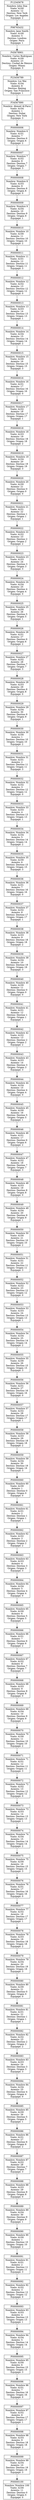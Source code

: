 digraph ListaPasajeros {
  node [shape=record];
  nodo0 [label="{{P12345678}|{Nombre: John Doe\nVuelo: A100\nAsiento: 12\nDestino: New York\nOrigen: Los Angeles\nEquipaje: 2}}"];
  nodo0 -> nodo1;
  nodo1 [label="{{P98765432}|{Nombre: Jane Smith\nVuelo: A100\nAsiento: 5\nDestino: Londres\nOrigen: Paris\nEquipaje: 1}}"];
  nodo1 -> nodo2;
  nodo2 [label="{{P45678901}|{Nombre: Carlos Rodríguez\nVuelo: A100\nAsiento: 23\nDestino: Ciudad de Mexico\nOrigen: Miami\nEquipaje: 0}}"];
  nodo2 -> nodo3;
  nodo3 [label="{{P23456789}|{Nombre: Liu Wei\nVuelo: A104\nAsiento: 8\nDestino: Beijing\nOrigen: San Francisco\nEquipaje: 1}}"];
  nodo3 -> nodo4;
  nodo4 [label="{{P34567890}|{Nombre: Ahmed Al-Farsi\nVuelo: A104\nAsiento: 1\nDestino: Dubai\nOrigen: New York\nEquipaje: 3}}"];
  nodo4 -> nodo5;
  nodo5 [label="{{P00000006}|{Nombre: Nombre 6\nVuelo: A101\nAsiento: 7\nDestino: Destino 6\nOrigen: Origen 6\nEquipaje: 2}}"];
  nodo5 -> nodo6;
  nodo6 [label="{{P00000007}|{Nombre: Nombre 7\nVuelo: A102\nAsiento: 8\nDestino: Destino 7\nOrigen: Origen 7\nEquipaje: 3}}"];
  nodo6 -> nodo7;
  nodo7 [label="{{P00000008}|{Nombre: Nombre 8\nVuelo: A103\nAsiento: 9\nDestino: Destino 8\nOrigen: Origen 8\nEquipaje: 0}}"];
  nodo7 -> nodo8;
  nodo8 [label="{{P00000009}|{Nombre: Nombre 9\nVuelo: A104\nAsiento: 10\nDestino: Destino 9\nOrigen: Origen 9\nEquipaje: 1}}"];
  nodo8 -> nodo9;
  nodo9 [label="{{P00000010}|{Nombre: Nombre 10\nVuelo: A100\nAsiento: 11\nDestino: Destino 10\nOrigen: Origen 10\nEquipaje: 2}}"];
  nodo9 -> nodo10;
  nodo10 [label="{{P00000011}|{Nombre: Nombre 11\nVuelo: A101\nAsiento: 12\nDestino: Destino 11\nOrigen: Origen 11\nEquipaje: 3}}"];
  nodo10 -> nodo11;
  nodo11 [label="{{P00000012}|{Nombre: Nombre 12\nVuelo: A102\nAsiento: 13\nDestino: Destino 12\nOrigen: Origen 12\nEquipaje: 0}}"];
  nodo11 -> nodo12;
  nodo12 [label="{{P00000013}|{Nombre: Nombre 13\nVuelo: A103\nAsiento: 14\nDestino: Destino 13\nOrigen: Origen 13\nEquipaje: 1}}"];
  nodo12 -> nodo13;
  nodo13 [label="{{P00000014}|{Nombre: Nombre 14\nVuelo: A104\nAsiento: 15\nDestino: Destino 14\nOrigen: Origen 14\nEquipaje: 2}}"];
  nodo13 -> nodo14;
  nodo14 [label="{{P00000015}|{Nombre: Nombre 15\nVuelo: A100\nAsiento: 16\nDestino: Destino 15\nOrigen: Origen 15\nEquipaje: 3}}"];
  nodo14 -> nodo15;
  nodo15 [label="{{P00000016}|{Nombre: Nombre 16\nVuelo: A101\nAsiento: 17\nDestino: Destino 16\nOrigen: Origen 16\nEquipaje: 0}}"];
  nodo15 -> nodo16;
  nodo16 [label="{{P00000017}|{Nombre: Nombre 17\nVuelo: A102\nAsiento: 18\nDestino: Destino 17\nOrigen: Origen 17\nEquipaje: 1}}"];
  nodo16 -> nodo17;
  nodo17 [label="{{P00000018}|{Nombre: Nombre 18\nVuelo: A103\nAsiento: 19\nDestino: Destino 18\nOrigen: Origen 18\nEquipaje: 2}}"];
  nodo17 -> nodo18;
  nodo18 [label="{{P00000019}|{Nombre: Nombre 19\nVuelo: A104\nAsiento: 20\nDestino: Destino 19\nOrigen: Origen 19\nEquipaje: 3}}"];
  nodo18 -> nodo19;
  nodo19 [label="{{P00000020}|{Nombre: Nombre 20\nVuelo: A100\nAsiento: 21\nDestino: Destino 0\nOrigen: Origen 0\nEquipaje: 0}}"];
  nodo19 -> nodo20;
  nodo20 [label="{{P00000021}|{Nombre: Nombre 21\nVuelo: A101\nAsiento: 22\nDestino: Destino 1\nOrigen: Origen 1\nEquipaje: 1}}"];
  nodo20 -> nodo21;
  nodo21 [label="{{P00000022}|{Nombre: Nombre 22\nVuelo: A102\nAsiento: 23\nDestino: Destino 2\nOrigen: Origen 2\nEquipaje: 2}}"];
  nodo21 -> nodo22;
  nodo22 [label="{{P00000023}|{Nombre: Nombre 23\nVuelo: A103\nAsiento: 24\nDestino: Destino 3\nOrigen: Origen 3\nEquipaje: 3}}"];
  nodo22 -> nodo23;
  nodo23 [label="{{P00000024}|{Nombre: Nombre 24\nVuelo: A104\nAsiento: 25\nDestino: Destino 4\nOrigen: Origen 4\nEquipaje: 0}}"];
  nodo23 -> nodo24;
  nodo24 [label="{{P00000025}|{Nombre: Nombre 25\nVuelo: A100\nAsiento: 26\nDestino: Destino 5\nOrigen: Origen 5\nEquipaje: 1}}"];
  nodo24 -> nodo25;
  nodo25 [label="{{P00000026}|{Nombre: Nombre 26\nVuelo: A101\nAsiento: 27\nDestino: Destino 6\nOrigen: Origen 6\nEquipaje: 2}}"];
  nodo25 -> nodo26;
  nodo26 [label="{{P00000027}|{Nombre: Nombre 27\nVuelo: A102\nAsiento: 28\nDestino: Destino 7\nOrigen: Origen 7\nEquipaje: 3}}"];
  nodo26 -> nodo27;
  nodo27 [label="{{P00000028}|{Nombre: Nombre 28\nVuelo: A103\nAsiento: 29\nDestino: Destino 8\nOrigen: Origen 8\nEquipaje: 0}}"];
  nodo27 -> nodo28;
  nodo28 [label="{{P00000029}|{Nombre: Nombre 29\nVuelo: A104\nAsiento: 30\nDestino: Destino 9\nOrigen: Origen 9\nEquipaje: 1}}"];
  nodo28 -> nodo29;
  nodo29 [label="{{P00000030}|{Nombre: Nombre 30\nVuelo: A100\nAsiento: 1\nDestino: Destino 10\nOrigen: Origen 10\nEquipaje: 2}}"];
  nodo29 -> nodo30;
  nodo30 [label="{{P00000031}|{Nombre: Nombre 31\nVuelo: A101\nAsiento: 2\nDestino: Destino 11\nOrigen: Origen 11\nEquipaje: 3}}"];
  nodo30 -> nodo31;
  nodo31 [label="{{P00000032}|{Nombre: Nombre 32\nVuelo: A102\nAsiento: 3\nDestino: Destino 12\nOrigen: Origen 12\nEquipaje: 0}}"];
  nodo31 -> nodo32;
  nodo32 [label="{{P00000033}|{Nombre: Nombre 33\nVuelo: A103\nAsiento: 4\nDestino: Destino 13\nOrigen: Origen 13\nEquipaje: 1}}"];
  nodo32 -> nodo33;
  nodo33 [label="{{P00000034}|{Nombre: Nombre 34\nVuelo: A104\nAsiento: 5\nDestino: Destino 14\nOrigen: Origen 14\nEquipaje: 2}}"];
  nodo33 -> nodo34;
  nodo34 [label="{{P00000035}|{Nombre: Nombre 35\nVuelo: A100\nAsiento: 6\nDestino: Destino 15\nOrigen: Origen 15\nEquipaje: 3}}"];
  nodo34 -> nodo35;
  nodo35 [label="{{P00000036}|{Nombre: Nombre 36\nVuelo: A101\nAsiento: 7\nDestino: Destino 16\nOrigen: Origen 16\nEquipaje: 0}}"];
  nodo35 -> nodo36;
  nodo36 [label="{{P00000037}|{Nombre: Nombre 37\nVuelo: A102\nAsiento: 8\nDestino: Destino 17\nOrigen: Origen 17\nEquipaje: 1}}"];
  nodo36 -> nodo37;
  nodo37 [label="{{P00000038}|{Nombre: Nombre 38\nVuelo: A103\nAsiento: 9\nDestino: Destino 18\nOrigen: Origen 18\nEquipaje: 2}}"];
  nodo37 -> nodo38;
  nodo38 [label="{{P00000039}|{Nombre: Nombre 39\nVuelo: A104\nAsiento: 10\nDestino: Destino 19\nOrigen: Origen 19\nEquipaje: 3}}"];
  nodo38 -> nodo39;
  nodo39 [label="{{P00000040}|{Nombre: Nombre 40\nVuelo: A100\nAsiento: 11\nDestino: Destino 0\nOrigen: Origen 0\nEquipaje: 0}}"];
  nodo39 -> nodo40;
  nodo40 [label="{{P00000041}|{Nombre: Nombre 41\nVuelo: A101\nAsiento: 12\nDestino: Destino 1\nOrigen: Origen 1\nEquipaje: 1}}"];
  nodo40 -> nodo41;
  nodo41 [label="{{P00000042}|{Nombre: Nombre 42\nVuelo: A102\nAsiento: 13\nDestino: Destino 2\nOrigen: Origen 2\nEquipaje: 2}}"];
  nodo41 -> nodo42;
  nodo42 [label="{{P00000043}|{Nombre: Nombre 43\nVuelo: A103\nAsiento: 14\nDestino: Destino 3\nOrigen: Origen 3\nEquipaje: 3}}"];
  nodo42 -> nodo43;
  nodo43 [label="{{P00000044}|{Nombre: Nombre 44\nVuelo: A104\nAsiento: 15\nDestino: Destino 4\nOrigen: Origen 4\nEquipaje: 0}}"];
  nodo43 -> nodo44;
  nodo44 [label="{{P00000045}|{Nombre: Nombre 45\nVuelo: A100\nAsiento: 16\nDestino: Destino 5\nOrigen: Origen 5\nEquipaje: 1}}"];
  nodo44 -> nodo45;
  nodo45 [label="{{P00000046}|{Nombre: Nombre 46\nVuelo: A101\nAsiento: 17\nDestino: Destino 6\nOrigen: Origen 6\nEquipaje: 2}}"];
  nodo45 -> nodo46;
  nodo46 [label="{{P00000047}|{Nombre: Nombre 47\nVuelo: A102\nAsiento: 18\nDestino: Destino 7\nOrigen: Origen 7\nEquipaje: 3}}"];
  nodo46 -> nodo47;
  nodo47 [label="{{P00000048}|{Nombre: Nombre 48\nVuelo: A103\nAsiento: 19\nDestino: Destino 8\nOrigen: Origen 8\nEquipaje: 0}}"];
  nodo47 -> nodo48;
  nodo48 [label="{{P00000049}|{Nombre: Nombre 49\nVuelo: A104\nAsiento: 20\nDestino: Destino 9\nOrigen: Origen 9\nEquipaje: 1}}"];
  nodo48 -> nodo49;
  nodo49 [label="{{P00000050}|{Nombre: Nombre 50\nVuelo: A100\nAsiento: 21\nDestino: Destino 10\nOrigen: Origen 10\nEquipaje: 2}}"];
  nodo49 -> nodo50;
  nodo50 [label="{{P00000051}|{Nombre: Nombre 51\nVuelo: A101\nAsiento: 22\nDestino: Destino 11\nOrigen: Origen 11\nEquipaje: 3}}"];
  nodo50 -> nodo51;
  nodo51 [label="{{P00000052}|{Nombre: Nombre 52\nVuelo: A102\nAsiento: 23\nDestino: Destino 12\nOrigen: Origen 12\nEquipaje: 0}}"];
  nodo51 -> nodo52;
  nodo52 [label="{{P00000053}|{Nombre: Nombre 53\nVuelo: A103\nAsiento: 24\nDestino: Destino 13\nOrigen: Origen 13\nEquipaje: 1}}"];
  nodo52 -> nodo53;
  nodo53 [label="{{P00000054}|{Nombre: Nombre 54\nVuelo: A104\nAsiento: 25\nDestino: Destino 14\nOrigen: Origen 14\nEquipaje: 2}}"];
  nodo53 -> nodo54;
  nodo54 [label="{{P00000055}|{Nombre: Nombre 55\nVuelo: A100\nAsiento: 26\nDestino: Destino 15\nOrigen: Origen 15\nEquipaje: 3}}"];
  nodo54 -> nodo55;
  nodo55 [label="{{P00000056}|{Nombre: Nombre 56\nVuelo: A101\nAsiento: 27\nDestino: Destino 16\nOrigen: Origen 16\nEquipaje: 0}}"];
  nodo55 -> nodo56;
  nodo56 [label="{{P00000057}|{Nombre: Nombre 57\nVuelo: A102\nAsiento: 28\nDestino: Destino 17\nOrigen: Origen 17\nEquipaje: 1}}"];
  nodo56 -> nodo57;
  nodo57 [label="{{P00000058}|{Nombre: Nombre 58\nVuelo: A103\nAsiento: 29\nDestino: Destino 18\nOrigen: Origen 18\nEquipaje: 2}}"];
  nodo57 -> nodo58;
  nodo58 [label="{{P00000059}|{Nombre: Nombre 59\nVuelo: A104\nAsiento: 30\nDestino: Destino 19\nOrigen: Origen 19\nEquipaje: 3}}"];
  nodo58 -> nodo59;
  nodo59 [label="{{P00000060}|{Nombre: Nombre 60\nVuelo: A100\nAsiento: 1\nDestino: Destino 0\nOrigen: Origen 0\nEquipaje: 0}}"];
  nodo59 -> nodo60;
  nodo60 [label="{{P00000061}|{Nombre: Nombre 61\nVuelo: A101\nAsiento: 2\nDestino: Destino 1\nOrigen: Origen 1\nEquipaje: 1}}"];
  nodo60 -> nodo61;
  nodo61 [label="{{P00000062}|{Nombre: Nombre 62\nVuelo: A102\nAsiento: 3\nDestino: Destino 2\nOrigen: Origen 2\nEquipaje: 2}}"];
  nodo61 -> nodo62;
  nodo62 [label="{{P00000063}|{Nombre: Nombre 63\nVuelo: A103\nAsiento: 4\nDestino: Destino 3\nOrigen: Origen 3\nEquipaje: 3}}"];
  nodo62 -> nodo63;
  nodo63 [label="{{P00000064}|{Nombre: Nombre 64\nVuelo: A104\nAsiento: 5\nDestino: Destino 4\nOrigen: Origen 4\nEquipaje: 0}}"];
  nodo63 -> nodo64;
  nodo64 [label="{{P00000065}|{Nombre: Nombre 65\nVuelo: A100\nAsiento: 6\nDestino: Destino 5\nOrigen: Origen 5\nEquipaje: 1}}"];
  nodo64 -> nodo65;
  nodo65 [label="{{P00000066}|{Nombre: Nombre 66\nVuelo: A101\nAsiento: 7\nDestino: Destino 6\nOrigen: Origen 6\nEquipaje: 2}}"];
  nodo65 -> nodo66;
  nodo66 [label="{{P00000067}|{Nombre: Nombre 67\nVuelo: A102\nAsiento: 8\nDestino: Destino 7\nOrigen: Origen 7\nEquipaje: 3}}"];
  nodo66 -> nodo67;
  nodo67 [label="{{P00000068}|{Nombre: Nombre 68\nVuelo: A103\nAsiento: 9\nDestino: Destino 8\nOrigen: Origen 8\nEquipaje: 0}}"];
  nodo67 -> nodo68;
  nodo68 [label="{{P00000069}|{Nombre: Nombre 69\nVuelo: A104\nAsiento: 10\nDestino: Destino 9\nOrigen: Origen 9\nEquipaje: 1}}"];
  nodo68 -> nodo69;
  nodo69 [label="{{P00000070}|{Nombre: Nombre 70\nVuelo: A100\nAsiento: 11\nDestino: Destino 10\nOrigen: Origen 10\nEquipaje: 2}}"];
  nodo69 -> nodo70;
  nodo70 [label="{{P00000071}|{Nombre: Nombre 71\nVuelo: A101\nAsiento: 12\nDestino: Destino 11\nOrigen: Origen 11\nEquipaje: 3}}"];
  nodo70 -> nodo71;
  nodo71 [label="{{P00000072}|{Nombre: Nombre 72\nVuelo: A102\nAsiento: 13\nDestino: Destino 12\nOrigen: Origen 12\nEquipaje: 0}}"];
  nodo71 -> nodo72;
  nodo72 [label="{{P00000073}|{Nombre: Nombre 73\nVuelo: A103\nAsiento: 14\nDestino: Destino 13\nOrigen: Origen 13\nEquipaje: 1}}"];
  nodo72 -> nodo73;
  nodo73 [label="{{P00000074}|{Nombre: Nombre 74\nVuelo: A104\nAsiento: 15\nDestino: Destino 14\nOrigen: Origen 14\nEquipaje: 2}}"];
  nodo73 -> nodo74;
  nodo74 [label="{{P00000075}|{Nombre: Nombre 75\nVuelo: A100\nAsiento: 16\nDestino: Destino 15\nOrigen: Origen 15\nEquipaje: 3}}"];
  nodo74 -> nodo75;
  nodo75 [label="{{P00000076}|{Nombre: Nombre 76\nVuelo: A101\nAsiento: 17\nDestino: Destino 16\nOrigen: Origen 16\nEquipaje: 0}}"];
  nodo75 -> nodo76;
  nodo76 [label="{{P00000077}|{Nombre: Nombre 77\nVuelo: A102\nAsiento: 18\nDestino: Destino 17\nOrigen: Origen 17\nEquipaje: 1}}"];
  nodo76 -> nodo77;
  nodo77 [label="{{P00000078}|{Nombre: Nombre 78\nVuelo: A103\nAsiento: 19\nDestino: Destino 18\nOrigen: Origen 18\nEquipaje: 2}}"];
  nodo77 -> nodo78;
  nodo78 [label="{{P00000079}|{Nombre: Nombre 79\nVuelo: A104\nAsiento: 20\nDestino: Destino 19\nOrigen: Origen 19\nEquipaje: 3}}"];
  nodo78 -> nodo79;
  nodo79 [label="{{P00000080}|{Nombre: Nombre 80\nVuelo: A100\nAsiento: 21\nDestino: Destino 0\nOrigen: Origen 0\nEquipaje: 0}}"];
  nodo79 -> nodo80;
  nodo80 [label="{{P00000081}|{Nombre: Nombre 81\nVuelo: A101\nAsiento: 22\nDestino: Destino 1\nOrigen: Origen 1\nEquipaje: 1}}"];
  nodo80 -> nodo81;
  nodo81 [label="{{P00000082}|{Nombre: Nombre 82\nVuelo: A102\nAsiento: 23\nDestino: Destino 2\nOrigen: Origen 2\nEquipaje: 2}}"];
  nodo81 -> nodo82;
  nodo82 [label="{{P00000083}|{Nombre: Nombre 83\nVuelo: A103\nAsiento: 24\nDestino: Destino 3\nOrigen: Origen 3\nEquipaje: 3}}"];
  nodo82 -> nodo83;
  nodo83 [label="{{P00000084}|{Nombre: Nombre 84\nVuelo: A104\nAsiento: 25\nDestino: Destino 4\nOrigen: Origen 4\nEquipaje: 0}}"];
  nodo83 -> nodo84;
  nodo84 [label="{{P00000085}|{Nombre: Nombre 85\nVuelo: A100\nAsiento: 26\nDestino: Destino 5\nOrigen: Origen 5\nEquipaje: 1}}"];
  nodo84 -> nodo85;
  nodo85 [label="{{P00000086}|{Nombre: Nombre 86\nVuelo: A101\nAsiento: 27\nDestino: Destino 6\nOrigen: Origen 6\nEquipaje: 2}}"];
  nodo85 -> nodo86;
  nodo86 [label="{{P00000087}|{Nombre: Nombre 87\nVuelo: A102\nAsiento: 28\nDestino: Destino 7\nOrigen: Origen 7\nEquipaje: 3}}"];
  nodo86 -> nodo87;
  nodo87 [label="{{P00000088}|{Nombre: Nombre 88\nVuelo: A103\nAsiento: 29\nDestino: Destino 8\nOrigen: Origen 8\nEquipaje: 0}}"];
  nodo87 -> nodo88;
  nodo88 [label="{{P00000089}|{Nombre: Nombre 89\nVuelo: A104\nAsiento: 30\nDestino: Destino 9\nOrigen: Origen 9\nEquipaje: 1}}"];
  nodo88 -> nodo89;
  nodo89 [label="{{P00000090}|{Nombre: Nombre 90\nVuelo: A100\nAsiento: 1\nDestino: Destino 10\nOrigen: Origen 10\nEquipaje: 2}}"];
  nodo89 -> nodo90;
  nodo90 [label="{{P00000091}|{Nombre: Nombre 91\nVuelo: A101\nAsiento: 2\nDestino: Destino 11\nOrigen: Origen 11\nEquipaje: 3}}"];
  nodo90 -> nodo91;
  nodo91 [label="{{P00000092}|{Nombre: Nombre 92\nVuelo: A102\nAsiento: 3\nDestino: Destino 12\nOrigen: Origen 12\nEquipaje: 0}}"];
  nodo91 -> nodo92;
  nodo92 [label="{{P00000093}|{Nombre: Nombre 93\nVuelo: A103\nAsiento: 4\nDestino: Destino 13\nOrigen: Origen 13\nEquipaje: 1}}"];
  nodo92 -> nodo93;
  nodo93 [label="{{P00000094}|{Nombre: Nombre 94\nVuelo: A104\nAsiento: 5\nDestino: Destino 14\nOrigen: Origen 14\nEquipaje: 2}}"];
  nodo93 -> nodo94;
  nodo94 [label="{{P00000095}|{Nombre: Nombre 95\nVuelo: A100\nAsiento: 6\nDestino: Destino 15\nOrigen: Origen 15\nEquipaje: 3}}"];
  nodo94 -> nodo95;
  nodo95 [label="{{P00000096}|{Nombre: Nombre 96\nVuelo: A101\nAsiento: 7\nDestino: Destino 16\nOrigen: Origen 16\nEquipaje: 0}}"];
  nodo95 -> nodo96;
  nodo96 [label="{{P00000097}|{Nombre: Nombre 97\nVuelo: A102\nAsiento: 8\nDestino: Destino 17\nOrigen: Origen 17\nEquipaje: 1}}"];
  nodo96 -> nodo97;
  nodo97 [label="{{P00000098}|{Nombre: Nombre 98\nVuelo: A103\nAsiento: 9\nDestino: Destino 18\nOrigen: Origen 18\nEquipaje: 2}}"];
  nodo97 -> nodo98;
  nodo98 [label="{{P00000099}|{Nombre: Nombre 99\nVuelo: A104\nAsiento: 10\nDestino: Destino 19\nOrigen: Origen 19\nEquipaje: 3}}"];
  nodo98 -> nodo99;
  nodo99 [label="{{P00000100}|{Nombre: Nombre 100\nVuelo: A100\nAsiento: 11\nDestino: Destino 0\nOrigen: Origen 0\nEquipaje: 0}}"];
}
